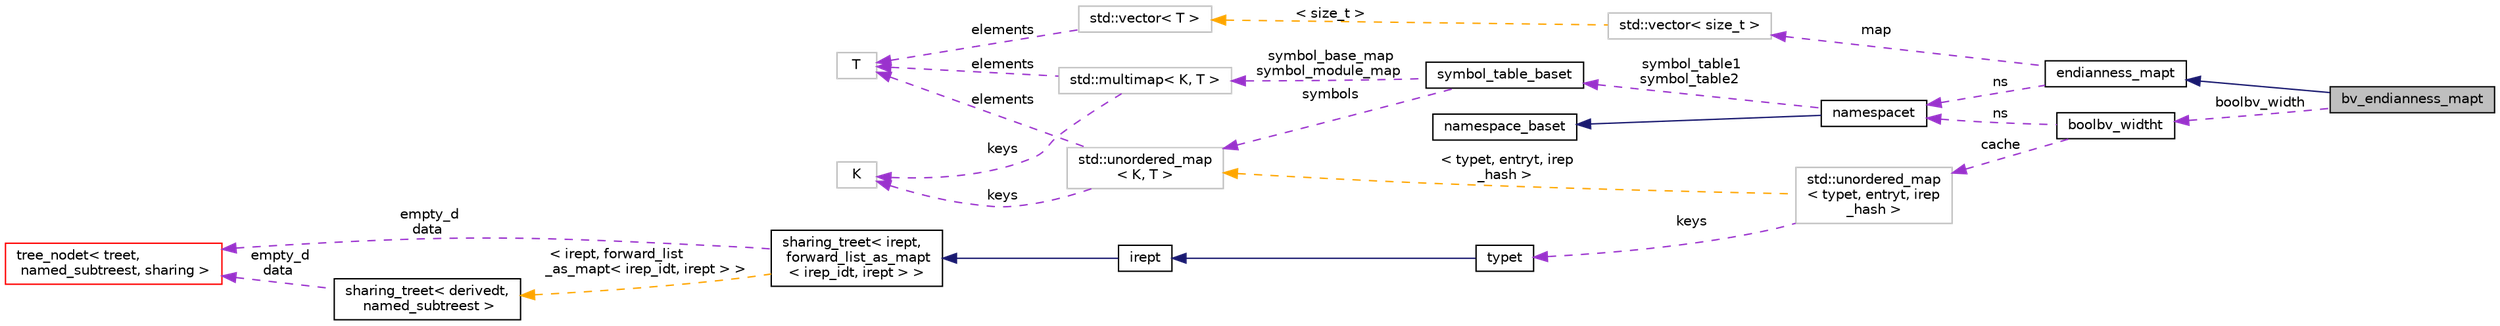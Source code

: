 digraph "bv_endianness_mapt"
{
 // LATEX_PDF_SIZE
  bgcolor="transparent";
  edge [fontname="Helvetica",fontsize="10",labelfontname="Helvetica",labelfontsize="10"];
  node [fontname="Helvetica",fontsize="10",shape=record];
  rankdir="LR";
  Node1 [label="bv_endianness_mapt",height=0.2,width=0.4,color="black", fillcolor="grey75", style="filled", fontcolor="black",tooltip="Map bytes according to the configured endianness."];
  Node2 -> Node1 [dir="back",color="midnightblue",fontsize="10",style="solid",fontname="Helvetica"];
  Node2 [label="endianness_mapt",height=0.2,width=0.4,color="black",URL="$classendianness__mapt.html",tooltip="Maps a big-endian offset to a little-endian offset."];
  Node3 -> Node2 [dir="back",color="darkorchid3",fontsize="10",style="dashed",label=" ns" ,fontname="Helvetica"];
  Node3 [label="namespacet",height=0.2,width=0.4,color="black",URL="$classnamespacet.html",tooltip="A namespacet is essentially one or two symbol tables bound together, to allow for symbol lookups in t..."];
  Node4 -> Node3 [dir="back",color="midnightblue",fontsize="10",style="solid",fontname="Helvetica"];
  Node4 [label="namespace_baset",height=0.2,width=0.4,color="black",URL="$classnamespace__baset.html",tooltip="Basic interface for a namespace."];
  Node5 -> Node3 [dir="back",color="darkorchid3",fontsize="10",style="dashed",label=" symbol_table1\nsymbol_table2" ,fontname="Helvetica"];
  Node5 [label="symbol_table_baset",height=0.2,width=0.4,color="black",URL="$classsymbol__table__baset.html",tooltip="The symbol table base class interface."];
  Node6 -> Node5 [dir="back",color="darkorchid3",fontsize="10",style="dashed",label=" symbol_base_map\nsymbol_module_map" ,fontname="Helvetica"];
  Node6 [label="std::multimap\< K, T \>",height=0.2,width=0.4,color="grey75",tooltip="STL class."];
  Node7 -> Node6 [dir="back",color="darkorchid3",fontsize="10",style="dashed",label=" keys" ,fontname="Helvetica"];
  Node7 [label="K",height=0.2,width=0.4,color="grey75",tooltip=" "];
  Node8 -> Node6 [dir="back",color="darkorchid3",fontsize="10",style="dashed",label=" elements" ,fontname="Helvetica"];
  Node8 [label="T",height=0.2,width=0.4,color="grey75",tooltip=" "];
  Node9 -> Node5 [dir="back",color="darkorchid3",fontsize="10",style="dashed",label=" symbols" ,fontname="Helvetica"];
  Node9 [label="std::unordered_map\l\< K, T \>",height=0.2,width=0.4,color="grey75",tooltip="STL class."];
  Node7 -> Node9 [dir="back",color="darkorchid3",fontsize="10",style="dashed",label=" keys" ,fontname="Helvetica"];
  Node8 -> Node9 [dir="back",color="darkorchid3",fontsize="10",style="dashed",label=" elements" ,fontname="Helvetica"];
  Node10 -> Node2 [dir="back",color="darkorchid3",fontsize="10",style="dashed",label=" map" ,fontname="Helvetica"];
  Node10 [label="std::vector\< size_t \>",height=0.2,width=0.4,color="grey75",tooltip=" "];
  Node11 -> Node10 [dir="back",color="orange",fontsize="10",style="dashed",label=" \< size_t \>" ,fontname="Helvetica"];
  Node11 [label="std::vector\< T \>",height=0.2,width=0.4,color="grey75",tooltip="STL class."];
  Node8 -> Node11 [dir="back",color="darkorchid3",fontsize="10",style="dashed",label=" elements" ,fontname="Helvetica"];
  Node12 -> Node1 [dir="back",color="darkorchid3",fontsize="10",style="dashed",label=" boolbv_width" ,fontname="Helvetica"];
  Node12 [label="boolbv_widtht",height=0.2,width=0.4,color="black",URL="$classboolbv__widtht.html",tooltip=" "];
  Node3 -> Node12 [dir="back",color="darkorchid3",fontsize="10",style="dashed",label=" ns" ,fontname="Helvetica"];
  Node13 -> Node12 [dir="back",color="darkorchid3",fontsize="10",style="dashed",label=" cache" ,fontname="Helvetica"];
  Node13 [label="std::unordered_map\l\< typet, entryt, irep\l_hash \>",height=0.2,width=0.4,color="grey75",tooltip=" "];
  Node14 -> Node13 [dir="back",color="darkorchid3",fontsize="10",style="dashed",label=" keys" ,fontname="Helvetica"];
  Node14 [label="typet",height=0.2,width=0.4,color="black",URL="$classtypet.html",tooltip="The type of an expression, extends irept."];
  Node15 -> Node14 [dir="back",color="midnightblue",fontsize="10",style="solid",fontname="Helvetica"];
  Node15 [label="irept",height=0.2,width=0.4,color="black",URL="$classirept.html",tooltip="There are a large number of kinds of tree structured or tree-like data in CPROVER."];
  Node16 -> Node15 [dir="back",color="midnightblue",fontsize="10",style="solid",fontname="Helvetica"];
  Node16 [label="sharing_treet\< irept,\l forward_list_as_mapt\l\< irep_idt, irept \> \>",height=0.2,width=0.4,color="black",URL="$classsharing__treet.html",tooltip=" "];
  Node17 -> Node16 [dir="back",color="darkorchid3",fontsize="10",style="dashed",label=" empty_d\ndata" ,fontname="Helvetica"];
  Node17 [label="tree_nodet\< treet,\l named_subtreest, sharing \>",height=0.2,width=0.4,color="red",URL="$classtree__nodet.html",tooltip="A node with data in a tree, it contains:"];
  Node21 -> Node16 [dir="back",color="orange",fontsize="10",style="dashed",label=" \< irept, forward_list\l_as_mapt\< irep_idt, irept \> \>" ,fontname="Helvetica"];
  Node21 [label="sharing_treet\< derivedt,\l named_subtreest \>",height=0.2,width=0.4,color="black",URL="$classsharing__treet.html",tooltip="Base class for tree-like data structures with sharing."];
  Node17 -> Node21 [dir="back",color="darkorchid3",fontsize="10",style="dashed",label=" empty_d\ndata" ,fontname="Helvetica"];
  Node9 -> Node13 [dir="back",color="orange",fontsize="10",style="dashed",label=" \< typet, entryt, irep\l_hash \>" ,fontname="Helvetica"];
}
